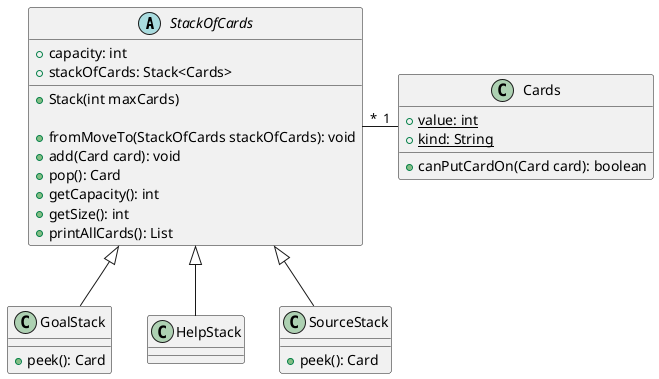@startuml

abstract StackOfCards{
    + capacity: int
    + stackOfCards: Stack<Cards>

    + Stack(int maxCards)

    + fromMoveTo(StackOfCards stackOfCards): void
    + add(Card card): void
    + pop(): Card
    + getCapacity(): int
    + getSize(): int
    + printAllCards(): List
}

class GoalStack{

    + peek(): Card
}

class HelpStack{
}

class SourceStack{

    + peek(): Card
}

'Cards are immutable
class Cards{
    + {static} value: int
    + {static} kind: String

    + canPutCardOn(Card card): boolean
}

StackOfCards <|-- GoalStack
StackOfCards <|-- SourceStack
StackOfCards <|-- HelpStack
StackOfCards "*" - "1" Cards

@enduml
